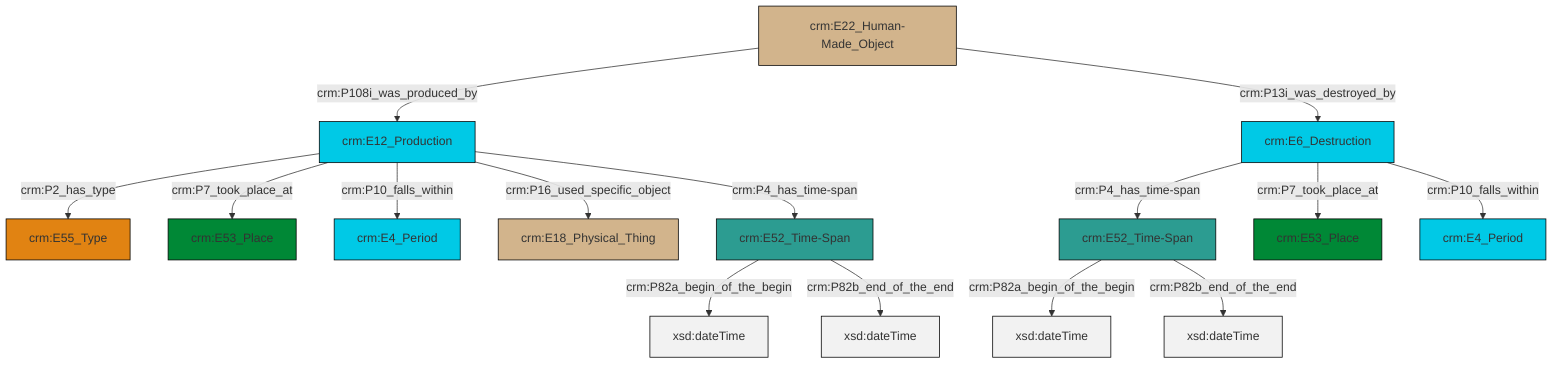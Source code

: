 graph TD
classDef Literal fill:#f2f2f2,stroke:#000000;
classDef CRM_Entity fill:#FFFFFF,stroke:#000000;
classDef Temporal_Entity fill:#00C9E6, stroke:#000000;
classDef Type fill:#E18312, stroke:#000000;
classDef Time-Span fill:#2C9C91, stroke:#000000;
classDef Appellation fill:#FFEB7F, stroke:#000000;
classDef Place fill:#008836, stroke:#000000;
classDef Persistent_Item fill:#B266B2, stroke:#000000;
classDef Conceptual_Object fill:#FFD700, stroke:#000000;
classDef Physical_Thing fill:#D2B48C, stroke:#000000;
classDef Actor fill:#f58aad, stroke:#000000;
classDef PC_Classes fill:#4ce600, stroke:#000000;
classDef Multi fill:#cccccc,stroke:#000000;

0["crm:E6_Destruction"]:::Temporal_Entity -->|crm:P4_has_time-span| 4["crm:E52_Time-Span"]:::Time-Span
11["crm:E52_Time-Span"]:::Time-Span -->|crm:P82a_begin_of_the_begin| 12[xsd:dateTime]:::Literal
5["crm:E12_Production"]:::Temporal_Entity -->|crm:P2_has_type| 9["crm:E55_Type"]:::Type
0["crm:E6_Destruction"]:::Temporal_Entity -->|crm:P7_took_place_at| 7["crm:E53_Place"]:::Place
4["crm:E52_Time-Span"]:::Time-Span -->|crm:P82a_begin_of_the_begin| 15[xsd:dateTime]:::Literal
16["crm:E22_Human-Made_Object"]:::Physical_Thing -->|crm:P108i_was_produced_by| 5["crm:E12_Production"]:::Temporal_Entity
0["crm:E6_Destruction"]:::Temporal_Entity -->|crm:P10_falls_within| 2["crm:E4_Period"]:::Temporal_Entity
16["crm:E22_Human-Made_Object"]:::Physical_Thing -->|crm:P13i_was_destroyed_by| 0["crm:E6_Destruction"]:::Temporal_Entity
5["crm:E12_Production"]:::Temporal_Entity -->|crm:P7_took_place_at| 13["crm:E53_Place"]:::Place
5["crm:E12_Production"]:::Temporal_Entity -->|crm:P10_falls_within| 18["crm:E4_Period"]:::Temporal_Entity
11["crm:E52_Time-Span"]:::Time-Span -->|crm:P82b_end_of_the_end| 24[xsd:dateTime]:::Literal
4["crm:E52_Time-Span"]:::Time-Span -->|crm:P82b_end_of_the_end| 25[xsd:dateTime]:::Literal
5["crm:E12_Production"]:::Temporal_Entity -->|crm:P16_used_specific_object| 22["crm:E18_Physical_Thing"]:::Physical_Thing
5["crm:E12_Production"]:::Temporal_Entity -->|crm:P4_has_time-span| 11["crm:E52_Time-Span"]:::Time-Span